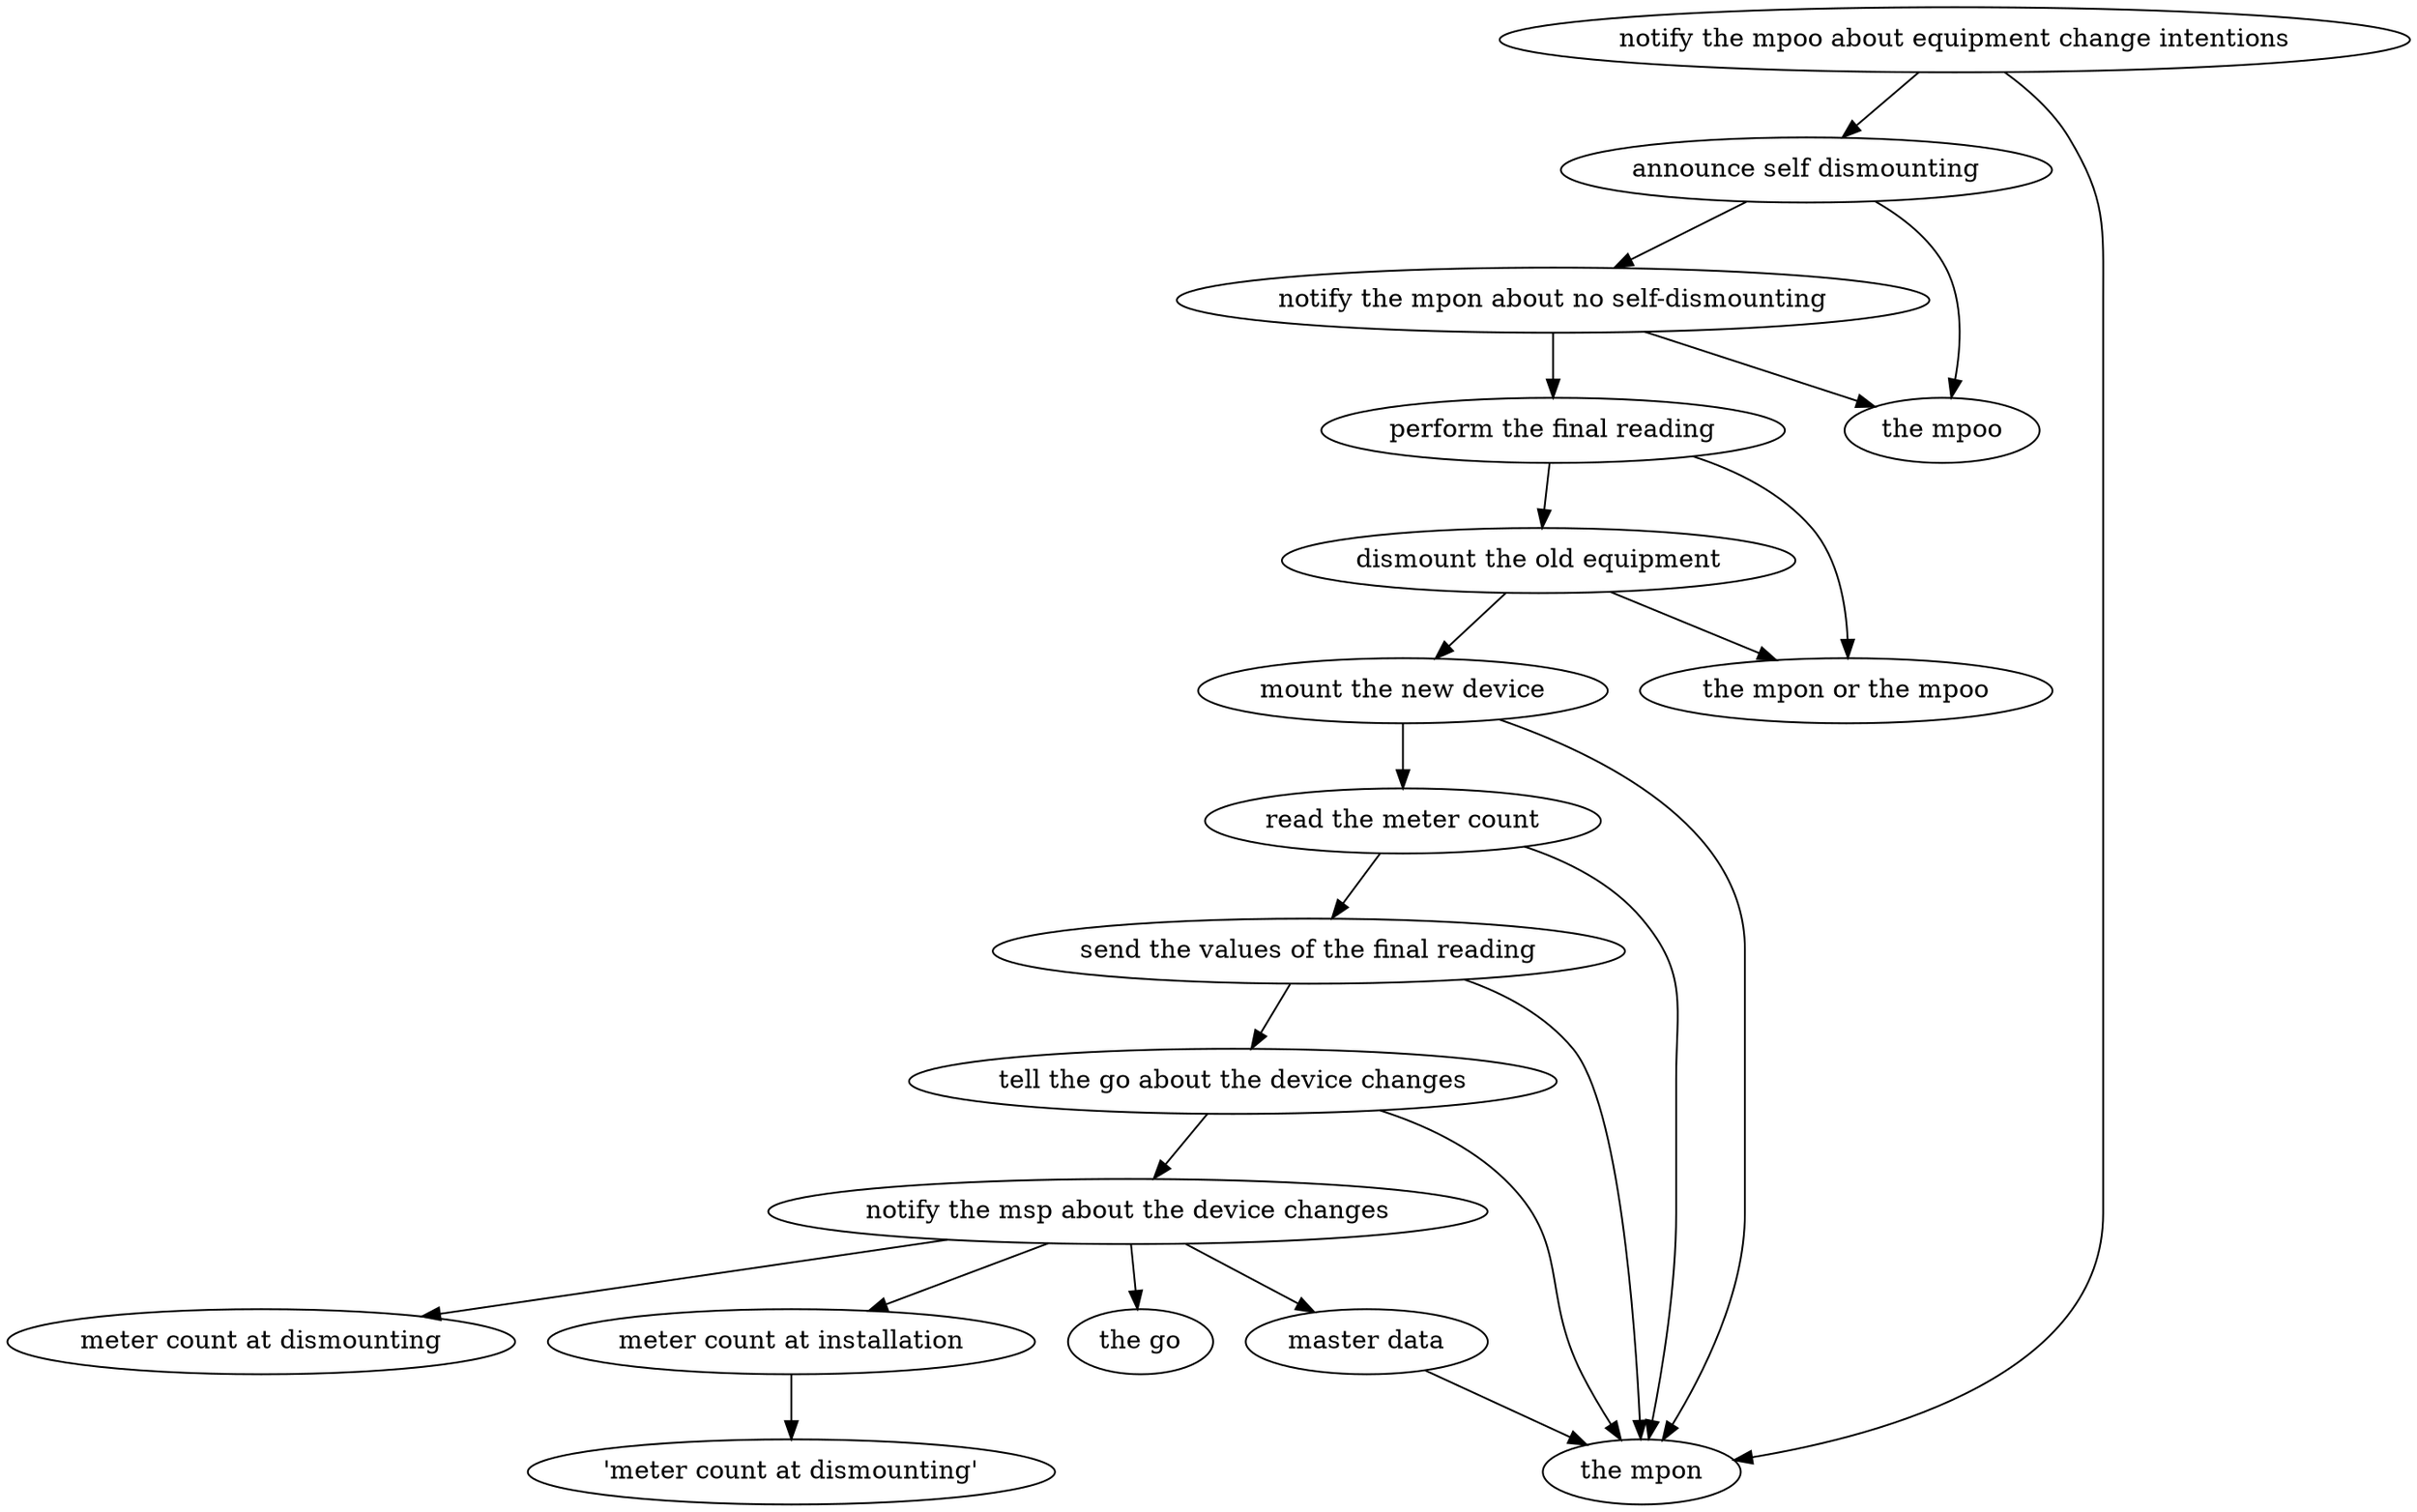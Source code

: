 strict digraph "doc-10.4" {
	graph [name="doc-10.4"];
	"notify the mpoo about equipment change intentions"	[attrs="{'type': 'Activity', 'label': 'notify the mpoo about equipment change intentions'}"];
	"announce self dismounting"	[attrs="{'type': 'Activity', 'label': 'announce self dismounting'}"];
	"notify the mpoo about equipment change intentions" -> "announce self dismounting"	[attrs="{'type': 'flow', 'label': 'flow'}"];
	"the mpon"	[attrs="{'type': 'Actor', 'label': 'the mpon'}"];
	"notify the mpoo about equipment change intentions" -> "the mpon"	[attrs="{'type': 'actor performer', 'label': 'actor performer'}"];
	"notify the mpon about no self-dismounting"	[attrs="{'type': 'Activity', 'label': 'notify the mpon about no self-dismounting'}"];
	"announce self dismounting" -> "notify the mpon about no self-dismounting"	[attrs="{'type': 'flow', 'label': 'flow'}"];
	"the mpoo"	[attrs="{'type': 'Actor', 'label': 'the mpoo'}"];
	"announce self dismounting" -> "the mpoo"	[attrs="{'type': 'actor performer', 'label': 'actor performer'}"];
	"perform the final reading"	[attrs="{'type': 'Activity', 'label': 'perform the final reading'}"];
	"notify the mpon about no self-dismounting" -> "perform the final reading"	[attrs="{'type': 'flow', 'label': 'flow'}"];
	"notify the mpon about no self-dismounting" -> "the mpoo"	[attrs="{'type': 'actor performer', 'label': 'actor performer'}"];
	"dismount the old equipment"	[attrs="{'type': 'Activity', 'label': 'dismount the old equipment'}"];
	"perform the final reading" -> "dismount the old equipment"	[attrs="{'type': 'flow', 'label': 'flow'}"];
	"the mpon or the mpoo"	[attrs="{'type': 'Actor', 'label': 'the mpon or the mpoo'}"];
	"perform the final reading" -> "the mpon or the mpoo"	[attrs="{'type': 'actor performer', 'label': 'actor performer'}"];
	"mount the new device"	[attrs="{'type': 'Activity', 'label': 'mount the new device'}"];
	"dismount the old equipment" -> "mount the new device"	[attrs="{'type': 'flow', 'label': 'flow'}"];
	"dismount the old equipment" -> "the mpon or the mpoo"	[attrs="{'type': 'actor performer', 'label': 'actor performer'}"];
	"read the meter count"	[attrs="{'type': 'Activity', 'label': 'read the meter count'}"];
	"mount the new device" -> "read the meter count"	[attrs="{'type': 'flow', 'label': 'flow'}"];
	"mount the new device" -> "the mpon"	[attrs="{'type': 'actor performer', 'label': 'actor performer'}"];
	"send the values of the final reading"	[attrs="{'type': 'Activity', 'label': 'send the values of the final reading'}"];
	"read the meter count" -> "send the values of the final reading"	[attrs="{'type': 'flow', 'label': 'flow'}"];
	"read the meter count" -> "the mpon"	[attrs="{'type': 'actor performer', 'label': 'actor performer'}"];
	"tell the go about the device changes"	[attrs="{'type': 'Activity', 'label': 'tell the go about the device changes'}"];
	"send the values of the final reading" -> "tell the go about the device changes"	[attrs="{'type': 'flow', 'label': 'flow'}"];
	"send the values of the final reading" -> "the mpon"	[attrs="{'type': 'actor performer', 'label': 'actor performer'}"];
	"notify the msp about the device changes"	[attrs="{'type': 'Activity', 'label': 'notify the msp about the device changes'}"];
	"tell the go about the device changes" -> "notify the msp about the device changes"	[attrs="{'type': 'flow', 'label': 'flow'}"];
	"tell the go about the device changes" -> "the mpon"	[attrs="{'type': 'actor performer', 'label': 'actor performer'}"];
	"master data"	[attrs="{'type': 'Activity', 'label': 'master data'}"];
	"notify the msp about the device changes" -> "master data"	[attrs="{'type': 'flow', 'label': 'flow'}"];
	"meter count at dismounting"	[attrs="{'type': 'Activity', 'label': 'meter count at dismounting'}"];
	"notify the msp about the device changes" -> "meter count at dismounting"	[attrs="{'type': 'flow', 'label': 'flow'}"];
	"meter count at installation"	[attrs="{'type': 'Activity', 'label': 'meter count at installation'}"];
	"notify the msp about the device changes" -> "meter count at installation"	[attrs="{'type': 'flow', 'label': 'flow'}"];
	"the go"	[attrs="{'type': 'Actor', 'label': 'the go'}"];
	"notify the msp about the device changes" -> "the go"	[attrs="{'type': 'actor performer', 'label': 'actor performer'}"];
	"master data" -> "the mpon"	[attrs="{'type': 'actor performer', 'label': 'actor performer'}"];
	"'meter count at dismounting'"	[attrs="{'type': 'Actor', 'label': \"'meter count at dismounting'\"}"];
	"meter count at installation" -> "'meter count at dismounting'"	[attrs="{'type': 'actor performer', 'label': 'actor performer'}"];
}
